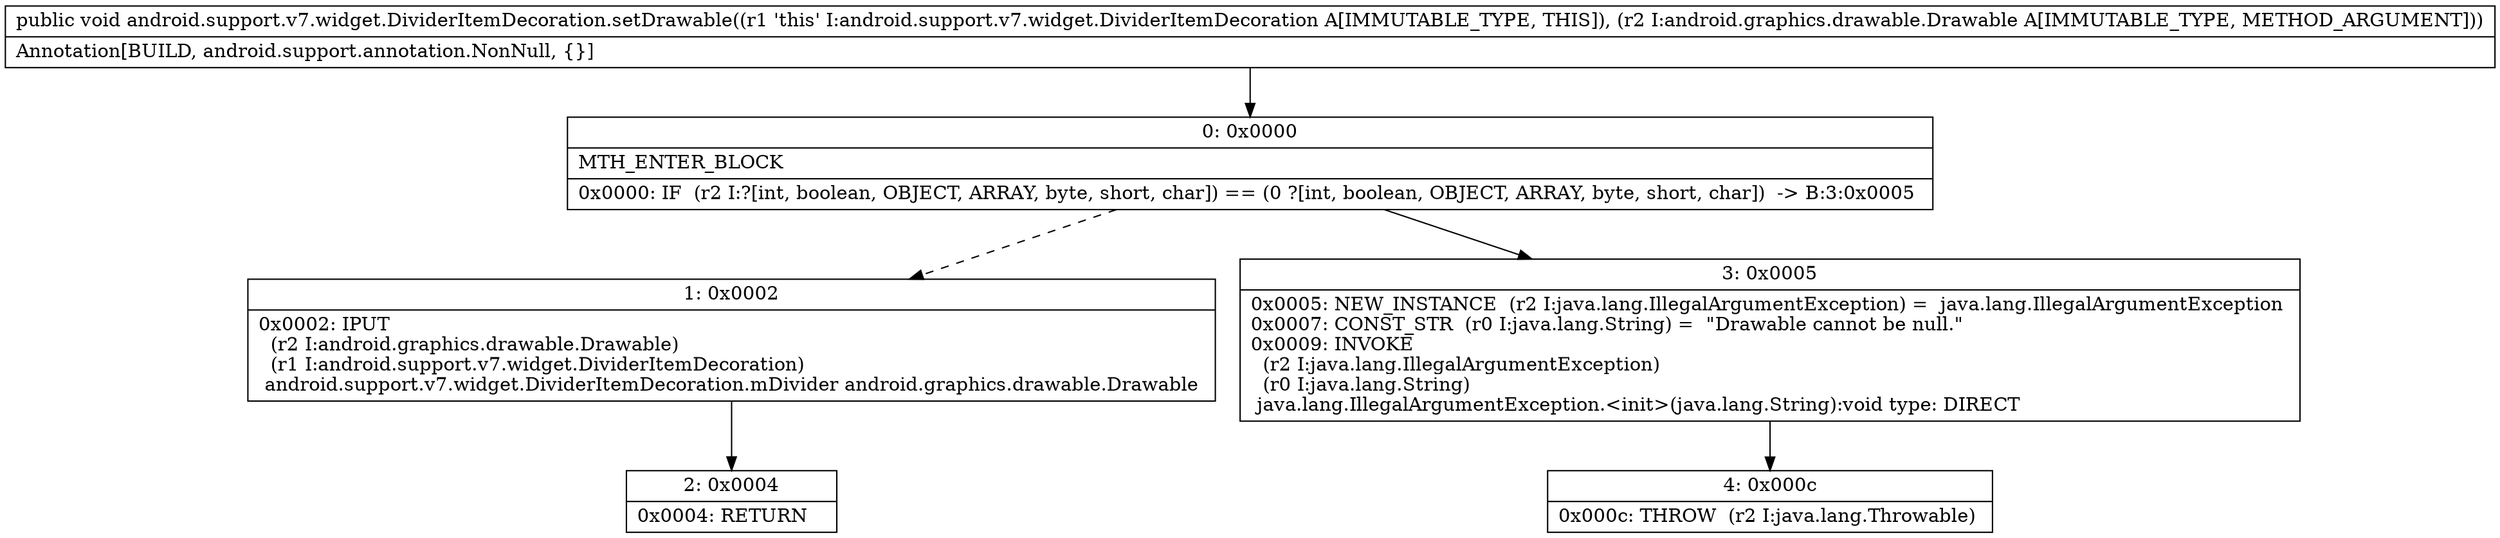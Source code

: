 digraph "CFG forandroid.support.v7.widget.DividerItemDecoration.setDrawable(Landroid\/graphics\/drawable\/Drawable;)V" {
Node_0 [shape=record,label="{0\:\ 0x0000|MTH_ENTER_BLOCK\l|0x0000: IF  (r2 I:?[int, boolean, OBJECT, ARRAY, byte, short, char]) == (0 ?[int, boolean, OBJECT, ARRAY, byte, short, char])  \-\> B:3:0x0005 \l}"];
Node_1 [shape=record,label="{1\:\ 0x0002|0x0002: IPUT  \l  (r2 I:android.graphics.drawable.Drawable)\l  (r1 I:android.support.v7.widget.DividerItemDecoration)\l android.support.v7.widget.DividerItemDecoration.mDivider android.graphics.drawable.Drawable \l}"];
Node_2 [shape=record,label="{2\:\ 0x0004|0x0004: RETURN   \l}"];
Node_3 [shape=record,label="{3\:\ 0x0005|0x0005: NEW_INSTANCE  (r2 I:java.lang.IllegalArgumentException) =  java.lang.IllegalArgumentException \l0x0007: CONST_STR  (r0 I:java.lang.String) =  \"Drawable cannot be null.\" \l0x0009: INVOKE  \l  (r2 I:java.lang.IllegalArgumentException)\l  (r0 I:java.lang.String)\l java.lang.IllegalArgumentException.\<init\>(java.lang.String):void type: DIRECT \l}"];
Node_4 [shape=record,label="{4\:\ 0x000c|0x000c: THROW  (r2 I:java.lang.Throwable) \l}"];
MethodNode[shape=record,label="{public void android.support.v7.widget.DividerItemDecoration.setDrawable((r1 'this' I:android.support.v7.widget.DividerItemDecoration A[IMMUTABLE_TYPE, THIS]), (r2 I:android.graphics.drawable.Drawable A[IMMUTABLE_TYPE, METHOD_ARGUMENT]))  | Annotation[BUILD, android.support.annotation.NonNull, \{\}]\l}"];
MethodNode -> Node_0;
Node_0 -> Node_1[style=dashed];
Node_0 -> Node_3;
Node_1 -> Node_2;
Node_3 -> Node_4;
}

